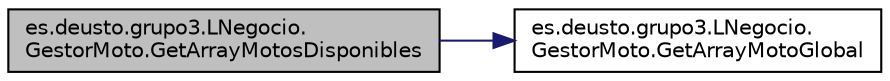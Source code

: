 digraph "es.deusto.grupo3.LNegocio.GestorMoto.GetArrayMotosDisponibles"
{
  edge [fontname="Helvetica",fontsize="10",labelfontname="Helvetica",labelfontsize="10"];
  node [fontname="Helvetica",fontsize="10",shape=record];
  rankdir="LR";
  Node49 [label="es.deusto.grupo3.LNegocio.\lGestorMoto.GetArrayMotosDisponibles",height=0.2,width=0.4,color="black", fillcolor="grey75", style="filled", fontcolor="black"];
  Node49 -> Node50 [color="midnightblue",fontsize="10",style="solid",fontname="Helvetica"];
  Node50 [label="es.deusto.grupo3.LNegocio.\lGestorMoto.GetArrayMotoGlobal",height=0.2,width=0.4,color="black", fillcolor="white", style="filled",URL="$classes_1_1deusto_1_1grupo3_1_1_l_negocio_1_1_gestor_moto.html#a6dd9fd47cd6f09fd73d87a8f003bb521"];
}
